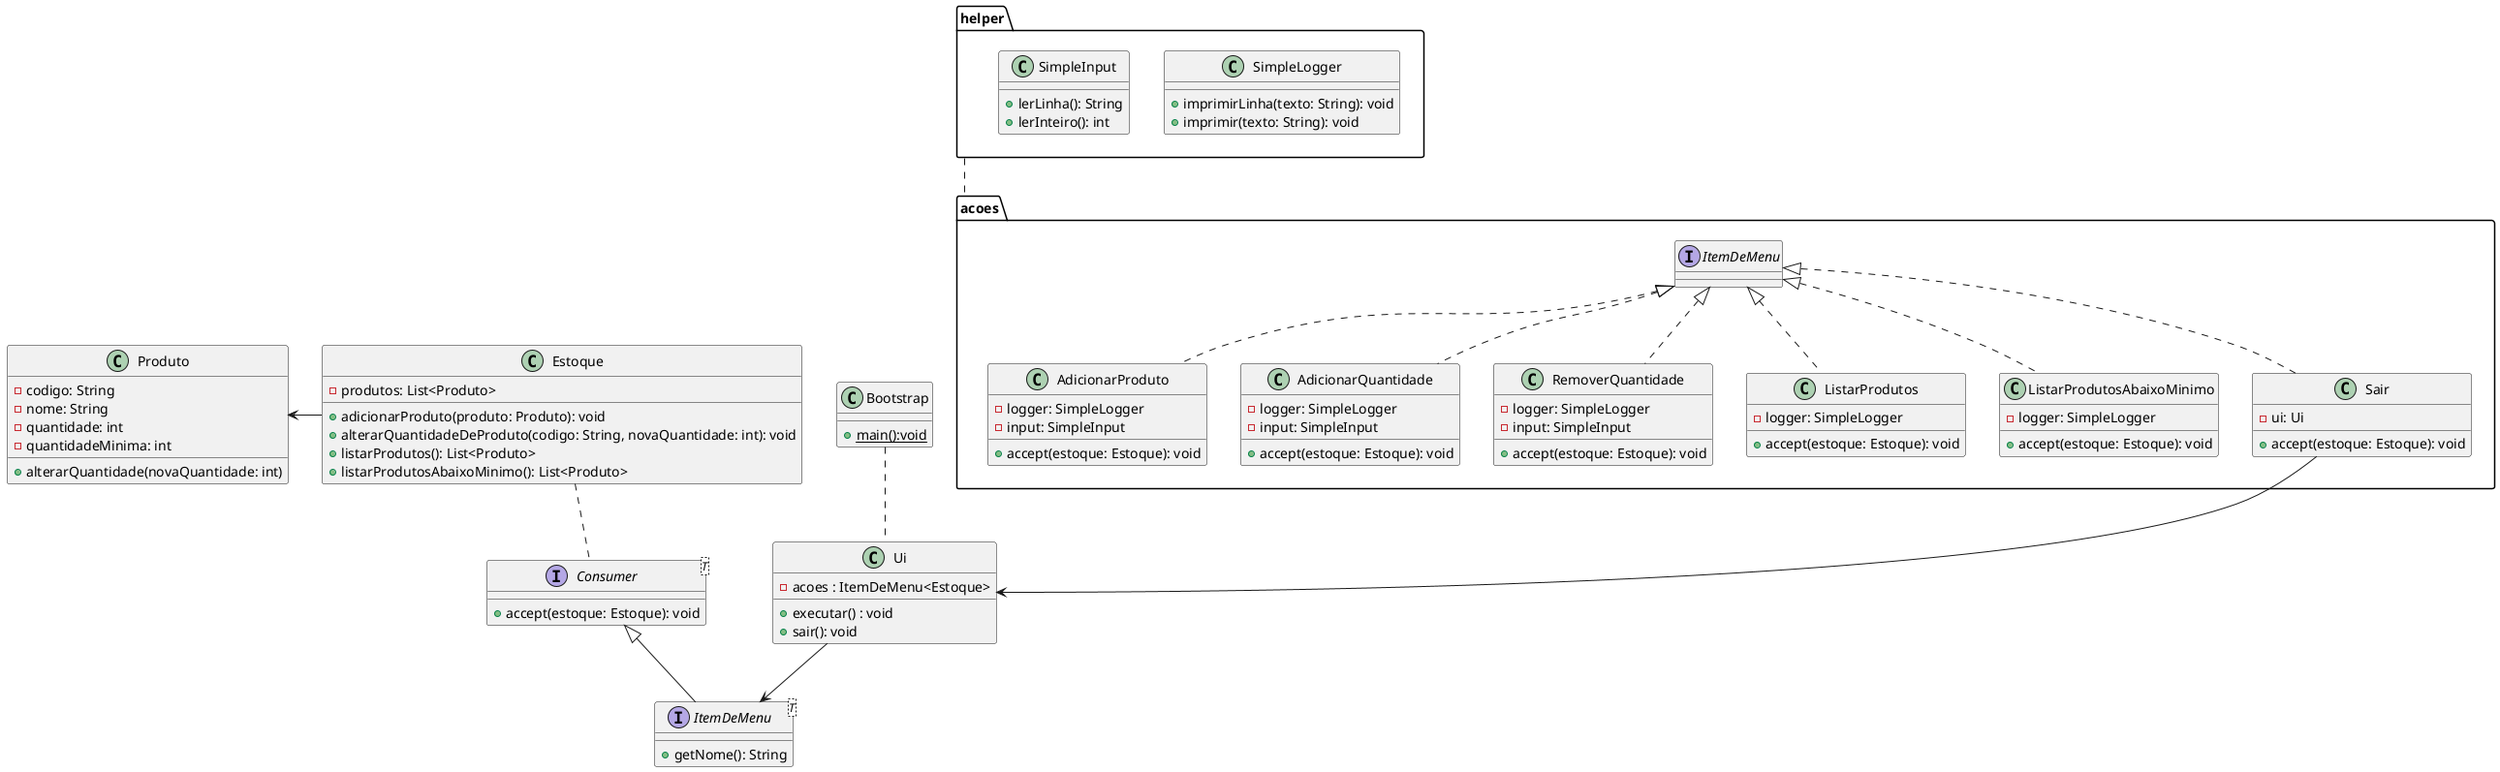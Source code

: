 @startuml controle-de-estoque

class Produto {
  - codigo: String
  - nome: String
  - quantidade: int
  - quantidadeMinima: int

  + alterarQuantidade(novaQuantidade: int)
}

class Estoque {
  - produtos: List<Produto>
  + adicionarProduto(produto: Produto): void
  + alterarQuantidadeDeProduto(codigo: String, novaQuantidade: int): void
  + listarProdutos(): List<Produto>
  + listarProdutosAbaixoMinimo(): List<Produto>
}

interface Consumer<T> {
  + accept(estoque: Estoque): void
}

interface ItemDeMenu<T> extends Consumer {
  + getNome(): String
}

package helper {
  class SimpleLogger {
    + imprimirLinha(texto: String): void
    + imprimir(texto: String): void
  }

  class SimpleInput {
    + lerLinha(): String
    + lerInteiro(): int
  }
}

package acoes {

  class AdicionarProduto implements ItemDeMenu {
    - logger: SimpleLogger
    - input: SimpleInput

    + accept(estoque: Estoque): void
  }

  class AdicionarQuantidade implements ItemDeMenu {
    - logger: SimpleLogger
    - input: SimpleInput

    + accept(estoque: Estoque): void
  }


  class RemoverQuantidade implements ItemDeMenu {
    - logger: SimpleLogger
    - input: SimpleInput

    + accept(estoque: Estoque): void
  }

  class ListarProdutos implements ItemDeMenu {
    - logger: SimpleLogger

    + accept(estoque: Estoque): void
  }
  
  class ListarProdutosAbaixoMinimo implements ItemDeMenu {
    - logger: SimpleLogger

    + accept(estoque: Estoque): void
  }

  class Sair implements ItemDeMenu {
    - ui: Ui
    + accept(estoque: Estoque): void
  }

}

class Ui {
  - acoes : ItemDeMenu<Estoque>

  + executar() : void
  + sair(): void
}

class Bootstrap {
  + {static} main():void
}


Bootstrap .. Ui
Ui --> ItemDeMenu
Sair --> Ui
Consumer .up. Estoque
acoes .up. helper
Estoque -left-> Produto

@enduml